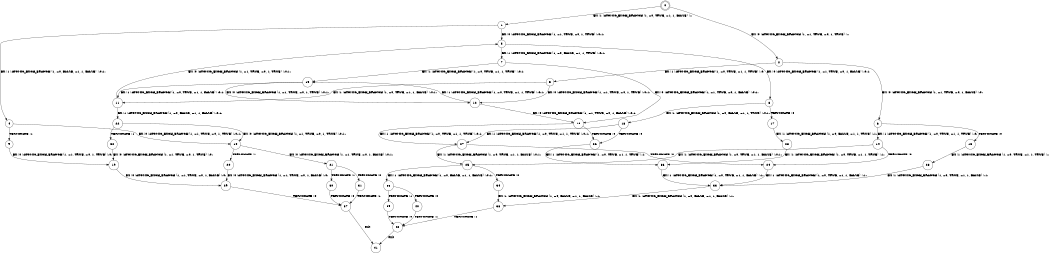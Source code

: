 digraph BCG {
size = "7, 10.5";
center = TRUE;
node [shape = circle];
0 [peripheries = 2];
0 -> 1 [label = "EX !1 !ATOMIC_EXCH_BRANCH (1, +0, TRUE, +1, 1, FALSE) !::"];
0 -> 2 [label = "EX !0 !ATOMIC_EXCH_BRANCH (1, +1, TRUE, +0, 1, TRUE) !::"];
1 -> 3 [label = "EX !0 !ATOMIC_EXCH_BRANCH (1, +1, TRUE, +0, 1, TRUE) !:0:1:"];
1 -> 4 [label = "EX !1 !ATOMIC_EXCH_BRANCH (1, +0, FALSE, +1, 1, FALSE) !:0:1:"];
2 -> 5 [label = "EX !1 !ATOMIC_EXCH_BRANCH (1, +0, TRUE, +1, 1, TRUE) !:0:"];
2 -> 6 [label = "EX !0 !ATOMIC_EXCH_BRANCH (1, +1, TRUE, +0, 1, FALSE) !:0:"];
3 -> 7 [label = "EX !1 !ATOMIC_EXCH_BRANCH (1, +0, FALSE, +1, 1, TRUE) !:0:1:"];
3 -> 8 [label = "EX !0 !ATOMIC_EXCH_BRANCH (1, +1, TRUE, +0, 1, FALSE) !:0:1:"];
4 -> 9 [label = "TERMINATE !1"];
4 -> 10 [label = "EX !0 !ATOMIC_EXCH_BRANCH (1, +1, TRUE, +0, 1, TRUE) !:0:1:"];
5 -> 11 [label = "EX !1 !ATOMIC_EXCH_BRANCH (1, +0, TRUE, +1, 1, FALSE) !:0:1:"];
5 -> 12 [label = "EX !0 !ATOMIC_EXCH_BRANCH (1, +1, TRUE, +0, 1, TRUE) !:0:1:"];
6 -> 13 [label = "TERMINATE !0"];
6 -> 14 [label = "EX !1 !ATOMIC_EXCH_BRANCH (1, +0, TRUE, +1, 1, TRUE) !:0:"];
7 -> 15 [label = "EX !1 !ATOMIC_EXCH_BRANCH (1, +0, TRUE, +1, 1, TRUE) !:0:1:"];
7 -> 16 [label = "EX !0 !ATOMIC_EXCH_BRANCH (1, +1, TRUE, +0, 1, FALSE) !:0:1:"];
8 -> 17 [label = "TERMINATE !0"];
8 -> 18 [label = "EX !1 !ATOMIC_EXCH_BRANCH (1, +0, FALSE, +1, 1, TRUE) !:0:1:"];
9 -> 19 [label = "EX !0 !ATOMIC_EXCH_BRANCH (1, +1, TRUE, +0, 1, TRUE) !:0:"];
10 -> 20 [label = "TERMINATE !1"];
10 -> 21 [label = "EX !0 !ATOMIC_EXCH_BRANCH (1, +1, TRUE, +0, 1, FALSE) !:0:1:"];
11 -> 22 [label = "EX !1 !ATOMIC_EXCH_BRANCH (1, +0, FALSE, +1, 1, FALSE) !:0:1:"];
11 -> 3 [label = "EX !0 !ATOMIC_EXCH_BRANCH (1, +1, TRUE, +0, 1, TRUE) !:0:1:"];
12 -> 15 [label = "EX !1 !ATOMIC_EXCH_BRANCH (1, +0, TRUE, +1, 1, TRUE) !:0:1:"];
12 -> 16 [label = "EX !0 !ATOMIC_EXCH_BRANCH (1, +1, TRUE, +0, 1, FALSE) !:0:1:"];
13 -> 23 [label = "EX !1 !ATOMIC_EXCH_BRANCH (1, +0, TRUE, +1, 1, TRUE) !::"];
14 -> 24 [label = "TERMINATE !0"];
14 -> 25 [label = "EX !1 !ATOMIC_EXCH_BRANCH (1, +0, TRUE, +1, 1, FALSE) !:0:1:"];
15 -> 11 [label = "EX !1 !ATOMIC_EXCH_BRANCH (1, +0, TRUE, +1, 1, FALSE) !:0:1:"];
15 -> 12 [label = "EX !0 !ATOMIC_EXCH_BRANCH (1, +1, TRUE, +0, 1, TRUE) !:0:1:"];
16 -> 26 [label = "TERMINATE !0"];
16 -> 27 [label = "EX !1 !ATOMIC_EXCH_BRANCH (1, +0, TRUE, +1, 1, TRUE) !:0:1:"];
17 -> 28 [label = "EX !1 !ATOMIC_EXCH_BRANCH (1, +0, FALSE, +1, 1, TRUE) !:1:"];
18 -> 26 [label = "TERMINATE !0"];
18 -> 27 [label = "EX !1 !ATOMIC_EXCH_BRANCH (1, +0, TRUE, +1, 1, TRUE) !:0:1:"];
19 -> 29 [label = "EX !0 !ATOMIC_EXCH_BRANCH (1, +1, TRUE, +0, 1, FALSE) !:0:"];
20 -> 29 [label = "EX !0 !ATOMIC_EXCH_BRANCH (1, +1, TRUE, +0, 1, FALSE) !:0:"];
21 -> 30 [label = "TERMINATE !1"];
21 -> 31 [label = "TERMINATE !0"];
22 -> 32 [label = "TERMINATE !1"];
22 -> 10 [label = "EX !0 !ATOMIC_EXCH_BRANCH (1, +1, TRUE, +0, 1, TRUE) !:0:1:"];
23 -> 33 [label = "EX !1 !ATOMIC_EXCH_BRANCH (1, +0, TRUE, +1, 1, FALSE) !:1:"];
24 -> 33 [label = "EX !1 !ATOMIC_EXCH_BRANCH (1, +0, TRUE, +1, 1, FALSE) !:1:"];
25 -> 34 [label = "TERMINATE !0"];
25 -> 35 [label = "EX !1 !ATOMIC_EXCH_BRANCH (1, +0, FALSE, +1, 1, FALSE) !:0:1:"];
26 -> 36 [label = "EX !1 !ATOMIC_EXCH_BRANCH (1, +0, TRUE, +1, 1, TRUE) !:1:"];
27 -> 24 [label = "TERMINATE !0"];
27 -> 25 [label = "EX !1 !ATOMIC_EXCH_BRANCH (1, +0, TRUE, +1, 1, FALSE) !:0:1:"];
28 -> 36 [label = "EX !1 !ATOMIC_EXCH_BRANCH (1, +0, TRUE, +1, 1, TRUE) !:1:"];
29 -> 37 [label = "TERMINATE !0"];
30 -> 37 [label = "TERMINATE !0"];
31 -> 37 [label = "TERMINATE !1"];
32 -> 19 [label = "EX !0 !ATOMIC_EXCH_BRANCH (1, +1, TRUE, +0, 1, TRUE) !:0:"];
33 -> 38 [label = "EX !1 !ATOMIC_EXCH_BRANCH (1, +0, FALSE, +1, 1, FALSE) !:1:"];
34 -> 38 [label = "EX !1 !ATOMIC_EXCH_BRANCH (1, +0, FALSE, +1, 1, FALSE) !:1:"];
35 -> 39 [label = "TERMINATE !1"];
35 -> 40 [label = "TERMINATE !0"];
36 -> 33 [label = "EX !1 !ATOMIC_EXCH_BRANCH (1, +0, TRUE, +1, 1, FALSE) !:1:"];
37 -> 41 [label = "exit"];
38 -> 42 [label = "TERMINATE !1"];
39 -> 42 [label = "TERMINATE !0"];
40 -> 42 [label = "TERMINATE !1"];
42 -> 41 [label = "exit"];
}
